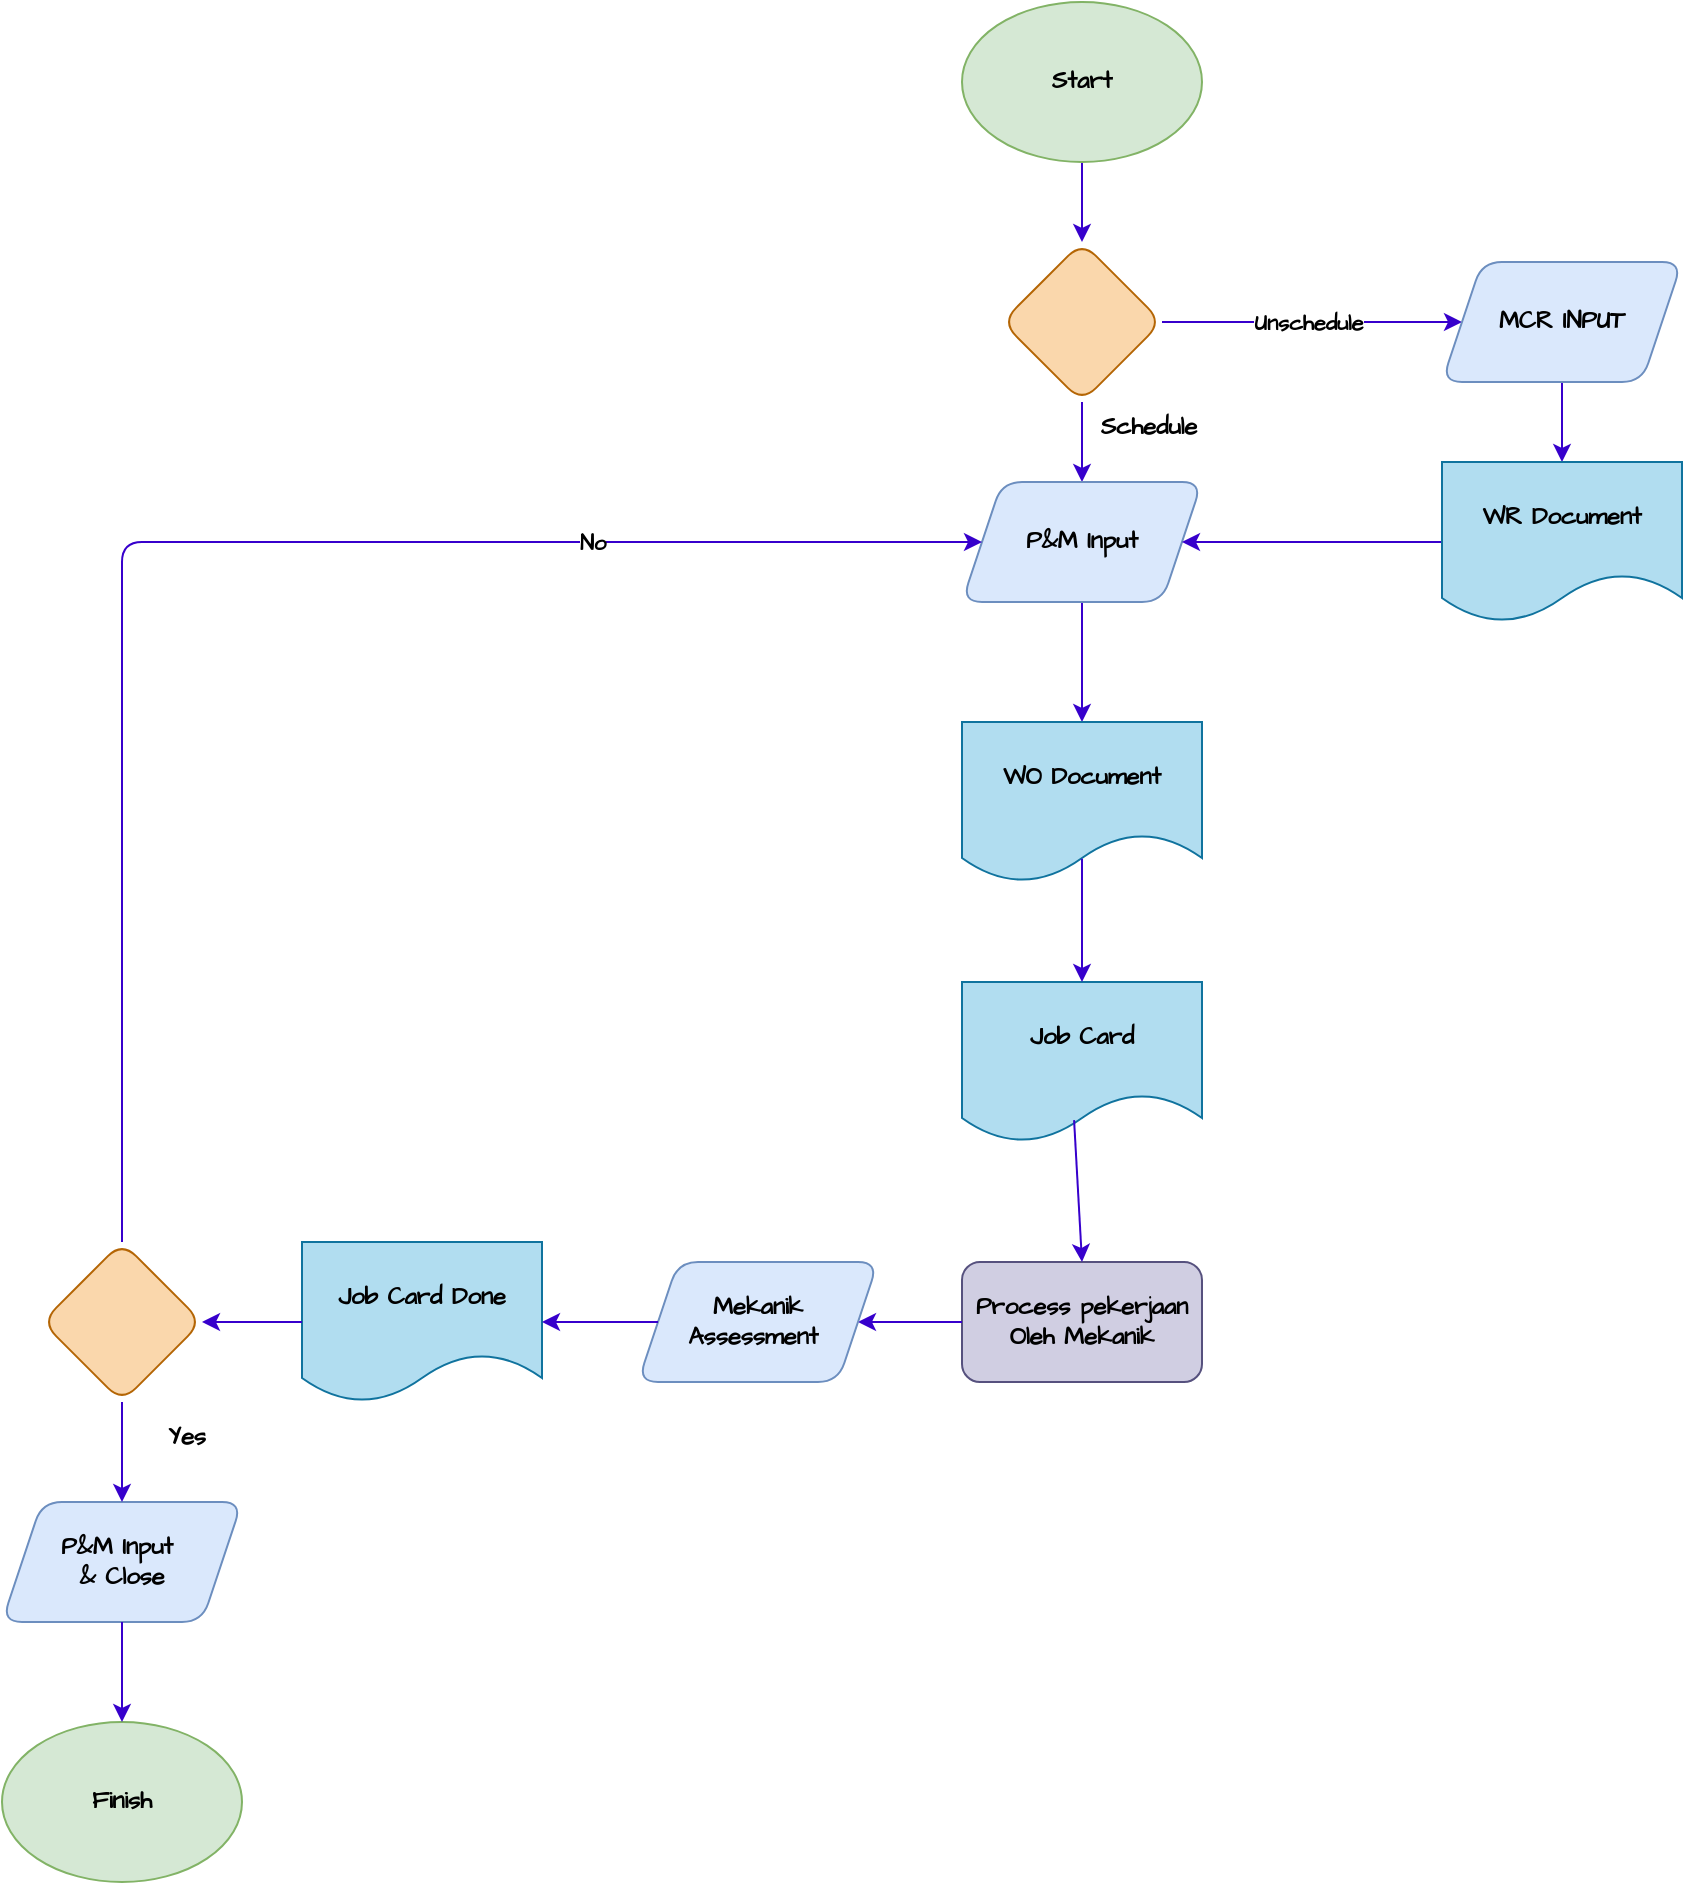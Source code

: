 <mxfile version="24.5.3" type="github">
  <diagram name="Page-1" id="LWq0IveCb88d2H1zGm08">
    <mxGraphModel dx="2637" dy="1093" grid="1" gridSize="10" guides="1" tooltips="1" connect="1" arrows="1" fold="1" page="1" pageScale="1" pageWidth="850" pageHeight="1100" math="0" shadow="0">
      <root>
        <mxCell id="0" />
        <mxCell id="1" parent="0" />
        <mxCell id="c8kV6U6HgZhseYfQ4QGe-10" style="edgeStyle=orthogonalEdgeStyle;rounded=1;hachureGap=4;orthogonalLoop=1;jettySize=auto;html=1;exitX=0.5;exitY=1;exitDx=0;exitDy=0;entryX=0.5;entryY=0;entryDx=0;entryDy=0;fontFamily=Architects Daughter;fontSource=https%3A%2F%2Ffonts.googleapis.com%2Fcss%3Ffamily%3DArchitects%2BDaughter;fillColor=#6a00ff;strokeColor=#3700CC;" parent="1" source="c8kV6U6HgZhseYfQ4QGe-1" target="c8kV6U6HgZhseYfQ4QGe-2" edge="1">
          <mxGeometry relative="1" as="geometry" />
        </mxCell>
        <mxCell id="c8kV6U6HgZhseYfQ4QGe-1" value="&lt;b&gt;Start&lt;/b&gt;" style="ellipse;whiteSpace=wrap;html=1;hachureGap=4;fontFamily=Architects Daughter;fontSource=https%3A%2F%2Ffonts.googleapis.com%2Fcss%3Ffamily%3DArchitects%2BDaughter;fillColor=#d5e8d4;strokeColor=#82b366;rounded=1;" parent="1" vertex="1">
          <mxGeometry x="340" y="40" width="120" height="80" as="geometry" />
        </mxCell>
        <mxCell id="c8kV6U6HgZhseYfQ4QGe-11" style="edgeStyle=orthogonalEdgeStyle;rounded=1;hachureGap=4;orthogonalLoop=1;jettySize=auto;html=1;exitX=1;exitY=0.5;exitDx=0;exitDy=0;entryX=0;entryY=0.5;entryDx=0;entryDy=0;fontFamily=Architects Daughter;fontSource=https%3A%2F%2Ffonts.googleapis.com%2Fcss%3Ffamily%3DArchitects%2BDaughter;fillColor=#6a00ff;strokeColor=#3700CC;" parent="1" source="c8kV6U6HgZhseYfQ4QGe-2" target="c8kV6U6HgZhseYfQ4QGe-4" edge="1">
          <mxGeometry relative="1" as="geometry" />
        </mxCell>
        <mxCell id="c8kV6U6HgZhseYfQ4QGe-28" value="&lt;b&gt;Unschedule&lt;/b&gt;" style="edgeLabel;html=1;align=center;verticalAlign=middle;resizable=0;points=[];hachureGap=4;fontFamily=Architects Daughter;fontSource=https%3A%2F%2Ffonts.googleapis.com%2Fcss%3Ffamily%3DArchitects%2BDaughter;rounded=1;" parent="c8kV6U6HgZhseYfQ4QGe-11" vertex="1" connectable="0">
          <mxGeometry x="-0.347" y="-3" relative="1" as="geometry">
            <mxPoint x="24" y="-3" as="offset" />
          </mxGeometry>
        </mxCell>
        <mxCell id="c8kV6U6HgZhseYfQ4QGe-13" style="edgeStyle=orthogonalEdgeStyle;rounded=1;hachureGap=4;orthogonalLoop=1;jettySize=auto;html=1;exitX=0.5;exitY=1;exitDx=0;exitDy=0;entryX=0.5;entryY=0;entryDx=0;entryDy=0;fontFamily=Architects Daughter;fontSource=https%3A%2F%2Ffonts.googleapis.com%2Fcss%3Ffamily%3DArchitects%2BDaughter;fillColor=#6a00ff;strokeColor=#3700CC;" parent="1" source="c8kV6U6HgZhseYfQ4QGe-2" target="c8kV6U6HgZhseYfQ4QGe-5" edge="1">
          <mxGeometry relative="1" as="geometry" />
        </mxCell>
        <mxCell id="c8kV6U6HgZhseYfQ4QGe-2" value="" style="rhombus;whiteSpace=wrap;html=1;hachureGap=4;fontFamily=Architects Daughter;fontSource=https%3A%2F%2Ffonts.googleapis.com%2Fcss%3Ffamily%3DArchitects%2BDaughter;fillColor=#fad7ac;strokeColor=#b46504;rounded=1;" parent="1" vertex="1">
          <mxGeometry x="360" y="160" width="80" height="80" as="geometry" />
        </mxCell>
        <mxCell id="c8kV6U6HgZhseYfQ4QGe-3" value="&lt;b&gt;Process pekerjaan Oleh Mekanik&lt;/b&gt;" style="rounded=1;whiteSpace=wrap;html=1;hachureGap=4;fontFamily=Architects Daughter;fontSource=https%3A%2F%2Ffonts.googleapis.com%2Fcss%3Ffamily%3DArchitects%2BDaughter;fillColor=#d0cee2;strokeColor=#56517e;" parent="1" vertex="1">
          <mxGeometry x="340" y="670" width="120" height="60" as="geometry" />
        </mxCell>
        <mxCell id="c8kV6U6HgZhseYfQ4QGe-15" style="edgeStyle=orthogonalEdgeStyle;rounded=1;hachureGap=4;orthogonalLoop=1;jettySize=auto;html=1;exitX=0.5;exitY=1;exitDx=0;exitDy=0;entryX=0.5;entryY=0;entryDx=0;entryDy=0;fontFamily=Architects Daughter;fontSource=https%3A%2F%2Ffonts.googleapis.com%2Fcss%3Ffamily%3DArchitects%2BDaughter;fillColor=#6a00ff;strokeColor=#3700CC;" parent="1" source="c8kV6U6HgZhseYfQ4QGe-4" target="c8kV6U6HgZhseYfQ4QGe-6" edge="1">
          <mxGeometry relative="1" as="geometry" />
        </mxCell>
        <mxCell id="c8kV6U6HgZhseYfQ4QGe-4" value="&lt;b&gt;MCR INPUT&lt;/b&gt;" style="shape=parallelogram;perimeter=parallelogramPerimeter;whiteSpace=wrap;html=1;fixedSize=1;hachureGap=4;fontFamily=Architects Daughter;fontSource=https%3A%2F%2Ffonts.googleapis.com%2Fcss%3Ffamily%3DArchitects%2BDaughter;fillColor=#dae8fc;strokeColor=#6c8ebf;rounded=1;" parent="1" vertex="1">
          <mxGeometry x="580" y="170" width="120" height="60" as="geometry" />
        </mxCell>
        <mxCell id="c8kV6U6HgZhseYfQ4QGe-17" style="edgeStyle=orthogonalEdgeStyle;rounded=1;hachureGap=4;orthogonalLoop=1;jettySize=auto;html=1;exitX=0.5;exitY=1;exitDx=0;exitDy=0;entryX=0.5;entryY=0;entryDx=0;entryDy=0;fontFamily=Architects Daughter;fontSource=https%3A%2F%2Ffonts.googleapis.com%2Fcss%3Ffamily%3DArchitects%2BDaughter;fillColor=#6a00ff;strokeColor=#3700CC;" parent="1" source="c8kV6U6HgZhseYfQ4QGe-5" target="c8kV6U6HgZhseYfQ4QGe-7" edge="1">
          <mxGeometry relative="1" as="geometry" />
        </mxCell>
        <mxCell id="c8kV6U6HgZhseYfQ4QGe-5" value="&lt;b&gt;P&amp;amp;M Input&lt;/b&gt;" style="shape=parallelogram;perimeter=parallelogramPerimeter;whiteSpace=wrap;html=1;fixedSize=1;hachureGap=4;fontFamily=Architects Daughter;fontSource=https%3A%2F%2Ffonts.googleapis.com%2Fcss%3Ffamily%3DArchitects%2BDaughter;fillColor=#dae8fc;strokeColor=#6c8ebf;rounded=1;" parent="1" vertex="1">
          <mxGeometry x="340" y="280" width="120" height="60" as="geometry" />
        </mxCell>
        <mxCell id="c8kV6U6HgZhseYfQ4QGe-16" style="edgeStyle=orthogonalEdgeStyle;rounded=1;hachureGap=4;orthogonalLoop=1;jettySize=auto;html=1;exitX=0;exitY=0.5;exitDx=0;exitDy=0;entryX=1;entryY=0.5;entryDx=0;entryDy=0;fontFamily=Architects Daughter;fontSource=https%3A%2F%2Ffonts.googleapis.com%2Fcss%3Ffamily%3DArchitects%2BDaughter;fillColor=#6a00ff;strokeColor=#3700CC;" parent="1" source="c8kV6U6HgZhseYfQ4QGe-6" target="c8kV6U6HgZhseYfQ4QGe-5" edge="1">
          <mxGeometry relative="1" as="geometry" />
        </mxCell>
        <mxCell id="c8kV6U6HgZhseYfQ4QGe-6" value="&lt;b&gt;WR Document&lt;/b&gt;" style="shape=document;whiteSpace=wrap;html=1;boundedLbl=1;hachureGap=4;fontFamily=Architects Daughter;fontSource=https%3A%2F%2Ffonts.googleapis.com%2Fcss%3Ffamily%3DArchitects%2BDaughter;fillColor=#b1ddf0;strokeColor=#10739e;rounded=1;" parent="1" vertex="1">
          <mxGeometry x="580" y="270" width="120" height="80" as="geometry" />
        </mxCell>
        <mxCell id="c8kV6U6HgZhseYfQ4QGe-7" value="&lt;b&gt;WO Document&lt;/b&gt;" style="shape=document;whiteSpace=wrap;html=1;boundedLbl=1;hachureGap=4;fontFamily=Architects Daughter;fontSource=https%3A%2F%2Ffonts.googleapis.com%2Fcss%3Ffamily%3DArchitects%2BDaughter;fillColor=#b1ddf0;strokeColor=#10739e;rounded=1;" parent="1" vertex="1">
          <mxGeometry x="340" y="400" width="120" height="80" as="geometry" />
        </mxCell>
        <mxCell id="c8kV6U6HgZhseYfQ4QGe-8" value="&lt;b&gt;Job Card&lt;/b&gt;" style="shape=document;whiteSpace=wrap;html=1;boundedLbl=1;hachureGap=4;fontFamily=Architects Daughter;fontSource=https%3A%2F%2Ffonts.googleapis.com%2Fcss%3Ffamily%3DArchitects%2BDaughter;fillColor=#b1ddf0;strokeColor=#10739e;rounded=1;" parent="1" vertex="1">
          <mxGeometry x="340" y="530" width="120" height="80" as="geometry" />
        </mxCell>
        <mxCell id="c8kV6U6HgZhseYfQ4QGe-27" style="edgeStyle=orthogonalEdgeStyle;rounded=1;hachureGap=4;orthogonalLoop=1;jettySize=auto;html=1;entryX=0;entryY=0.5;entryDx=0;entryDy=0;fontFamily=Architects Daughter;fontSource=https%3A%2F%2Ffonts.googleapis.com%2Fcss%3Ffamily%3DArchitects%2BDaughter;fillColor=#6a00ff;strokeColor=#3700CC;fontStyle=1;exitX=0.5;exitY=0;exitDx=0;exitDy=0;" parent="1" source="c8kV6U6HgZhseYfQ4QGe-9" target="c8kV6U6HgZhseYfQ4QGe-5" edge="1">
          <mxGeometry relative="1" as="geometry">
            <Array as="points">
              <mxPoint x="-80" y="310" />
            </Array>
            <mxPoint x="-80" y="650" as="sourcePoint" />
            <mxPoint x="20" y="300" as="targetPoint" />
          </mxGeometry>
        </mxCell>
        <mxCell id="c8kV6U6HgZhseYfQ4QGe-31" value="No" style="edgeLabel;html=1;align=center;verticalAlign=middle;resizable=0;points=[];hachureGap=4;fontFamily=Architects Daughter;fontSource=https%3A%2F%2Ffonts.googleapis.com%2Fcss%3Ffamily%3DArchitects%2BDaughter;fontStyle=1;rounded=1;" parent="c8kV6U6HgZhseYfQ4QGe-27" vertex="1" connectable="0">
          <mxGeometry x="0.722" relative="1" as="geometry">
            <mxPoint x="-87" as="offset" />
          </mxGeometry>
        </mxCell>
        <mxCell id="c8kV6U6HgZhseYfQ4QGe-9" value="" style="rhombus;whiteSpace=wrap;html=1;hachureGap=4;fontFamily=Architects Daughter;fontSource=https%3A%2F%2Ffonts.googleapis.com%2Fcss%3Ffamily%3DArchitects%2BDaughter;fillColor=#fad7ac;strokeColor=#b46504;rounded=1;" parent="1" vertex="1">
          <mxGeometry x="-120" y="660" width="80" height="80" as="geometry" />
        </mxCell>
        <mxCell id="c8kV6U6HgZhseYfQ4QGe-20" value="" style="endArrow=classic;html=1;rounded=1;hachureGap=4;fontFamily=Architects Daughter;fontSource=https%3A%2F%2Ffonts.googleapis.com%2Fcss%3Ffamily%3DArchitects%2BDaughter;exitX=0.467;exitY=0.863;exitDx=0;exitDy=0;exitPerimeter=0;entryX=0.5;entryY=0;entryDx=0;entryDy=0;fillColor=#6a00ff;strokeColor=#3700CC;" parent="1" source="c8kV6U6HgZhseYfQ4QGe-8" target="c8kV6U6HgZhseYfQ4QGe-3" edge="1">
          <mxGeometry width="50" height="50" relative="1" as="geometry">
            <mxPoint x="430" y="610" as="sourcePoint" />
            <mxPoint x="480" y="560" as="targetPoint" />
          </mxGeometry>
        </mxCell>
        <mxCell id="c8kV6U6HgZhseYfQ4QGe-21" value="" style="endArrow=classic;html=1;rounded=1;hachureGap=4;fontFamily=Architects Daughter;fontSource=https%3A%2F%2Ffonts.googleapis.com%2Fcss%3Ffamily%3DArchitects%2BDaughter;exitX=0.5;exitY=0.854;exitDx=0;exitDy=0;exitPerimeter=0;entryX=0.5;entryY=0;entryDx=0;entryDy=0;fillColor=#6a00ff;strokeColor=#3700CC;" parent="1" source="c8kV6U6HgZhseYfQ4QGe-7" target="c8kV6U6HgZhseYfQ4QGe-8" edge="1">
          <mxGeometry width="50" height="50" relative="1" as="geometry">
            <mxPoint x="430" y="610" as="sourcePoint" />
            <mxPoint x="480" y="560" as="targetPoint" />
          </mxGeometry>
        </mxCell>
        <mxCell id="c8kV6U6HgZhseYfQ4QGe-25" value="&lt;b&gt;Finish&lt;/b&gt;" style="ellipse;whiteSpace=wrap;html=1;hachureGap=4;fontFamily=Architects Daughter;fontSource=https%3A%2F%2Ffonts.googleapis.com%2Fcss%3Ffamily%3DArchitects%2BDaughter;fillColor=#d5e8d4;strokeColor=#82b366;rounded=1;" parent="1" vertex="1">
          <mxGeometry x="-140" y="900" width="120" height="80" as="geometry" />
        </mxCell>
        <mxCell id="c8kV6U6HgZhseYfQ4QGe-29" value="&lt;b&gt;Schedule&lt;/b&gt;" style="text;html=1;align=center;verticalAlign=middle;resizable=0;points=[];autosize=1;strokeColor=none;fillColor=none;fontFamily=Architects Daughter;fontSource=https%3A%2F%2Ffonts.googleapis.com%2Fcss%3Ffamily%3DArchitects%2BDaughter;rounded=1;" parent="1" vertex="1">
          <mxGeometry x="398" y="238" width="70" height="30" as="geometry" />
        </mxCell>
        <mxCell id="c8kV6U6HgZhseYfQ4QGe-30" value="&lt;b&gt;Yes&lt;/b&gt;" style="text;html=1;align=center;verticalAlign=middle;resizable=0;points=[];autosize=1;strokeColor=none;fillColor=none;fontFamily=Architects Daughter;fontSource=https%3A%2F%2Ffonts.googleapis.com%2Fcss%3Ffamily%3DArchitects%2BDaughter;rounded=1;" parent="1" vertex="1">
          <mxGeometry x="-68" y="743" width="40" height="30" as="geometry" />
        </mxCell>
        <mxCell id="DyG32sUl0UlcribBIAUJ-1" value="&lt;b&gt;Job Card Done&lt;/b&gt;" style="shape=document;whiteSpace=wrap;html=1;boundedLbl=1;hachureGap=4;fontFamily=Architects Daughter;fontSource=https%3A%2F%2Ffonts.googleapis.com%2Fcss%3Ffamily%3DArchitects%2BDaughter;fillColor=#b1ddf0;strokeColor=#10739e;rounded=1;" vertex="1" parent="1">
          <mxGeometry x="10" y="660" width="120" height="80" as="geometry" />
        </mxCell>
        <mxCell id="DyG32sUl0UlcribBIAUJ-2" style="edgeStyle=orthogonalEdgeStyle;rounded=1;hachureGap=4;orthogonalLoop=1;jettySize=auto;html=1;exitX=0;exitY=0.5;exitDx=0;exitDy=0;fontFamily=Architects Daughter;fontSource=https%3A%2F%2Ffonts.googleapis.com%2Fcss%3Ffamily%3DArchitects%2BDaughter;fillColor=#6a00ff;strokeColor=#3700CC;entryX=1;entryY=0.5;entryDx=0;entryDy=0;" edge="1" parent="1" source="c8kV6U6HgZhseYfQ4QGe-3" target="DyG32sUl0UlcribBIAUJ-3">
          <mxGeometry relative="1" as="geometry">
            <mxPoint x="350" y="770" as="sourcePoint" />
            <mxPoint x="300" y="700" as="targetPoint" />
          </mxGeometry>
        </mxCell>
        <mxCell id="DyG32sUl0UlcribBIAUJ-3" value="&lt;b&gt;Mekanik Assessment&amp;nbsp;&lt;/b&gt;" style="shape=parallelogram;perimeter=parallelogramPerimeter;whiteSpace=wrap;html=1;fixedSize=1;hachureGap=4;fontFamily=Architects Daughter;fontSource=https%3A%2F%2Ffonts.googleapis.com%2Fcss%3Ffamily%3DArchitects%2BDaughter;fillColor=#dae8fc;strokeColor=#6c8ebf;rounded=1;" vertex="1" parent="1">
          <mxGeometry x="178" y="670" width="120" height="60" as="geometry" />
        </mxCell>
        <mxCell id="DyG32sUl0UlcribBIAUJ-6" value="&lt;b&gt;P&amp;amp;M Input&amp;nbsp;&lt;/b&gt;&lt;div&gt;&lt;b&gt;&amp;amp; Close&lt;/b&gt;&lt;/div&gt;" style="shape=parallelogram;perimeter=parallelogramPerimeter;whiteSpace=wrap;html=1;fixedSize=1;hachureGap=4;fontFamily=Architects Daughter;fontSource=https%3A%2F%2Ffonts.googleapis.com%2Fcss%3Ffamily%3DArchitects%2BDaughter;fillColor=#dae8fc;strokeColor=#6c8ebf;align=center;rounded=1;" vertex="1" parent="1">
          <mxGeometry x="-140" y="790" width="120" height="60" as="geometry" />
        </mxCell>
        <mxCell id="DyG32sUl0UlcribBIAUJ-10" style="edgeStyle=orthogonalEdgeStyle;rounded=1;hachureGap=4;orthogonalLoop=1;jettySize=auto;html=1;exitX=0;exitY=0.5;exitDx=0;exitDy=0;fontFamily=Architects Daughter;fontSource=https%3A%2F%2Ffonts.googleapis.com%2Fcss%3Ffamily%3DArchitects%2BDaughter;fillColor=#6a00ff;strokeColor=#3700CC;entryX=1;entryY=0.5;entryDx=0;entryDy=0;" edge="1" parent="1" source="DyG32sUl0UlcribBIAUJ-3" target="DyG32sUl0UlcribBIAUJ-1">
          <mxGeometry relative="1" as="geometry">
            <mxPoint x="350" y="710" as="sourcePoint" />
            <mxPoint x="290" y="710" as="targetPoint" />
          </mxGeometry>
        </mxCell>
        <mxCell id="DyG32sUl0UlcribBIAUJ-11" style="edgeStyle=orthogonalEdgeStyle;rounded=1;hachureGap=4;orthogonalLoop=1;jettySize=auto;html=1;exitX=0;exitY=0.5;exitDx=0;exitDy=0;fontFamily=Architects Daughter;fontSource=https%3A%2F%2Ffonts.googleapis.com%2Fcss%3Ffamily%3DArchitects%2BDaughter;fillColor=#6a00ff;strokeColor=#3700CC;entryX=1;entryY=0.5;entryDx=0;entryDy=0;" edge="1" parent="1" source="DyG32sUl0UlcribBIAUJ-1" target="c8kV6U6HgZhseYfQ4QGe-9">
          <mxGeometry relative="1" as="geometry">
            <mxPoint x="360" y="720" as="sourcePoint" />
            <mxPoint x="300" y="720" as="targetPoint" />
          </mxGeometry>
        </mxCell>
        <mxCell id="DyG32sUl0UlcribBIAUJ-14" value="" style="endArrow=classic;html=1;rounded=1;hachureGap=4;fontFamily=Architects Daughter;fontSource=https%3A%2F%2Ffonts.googleapis.com%2Fcss%3Ffamily%3DArchitects%2BDaughter;exitX=0.5;exitY=1;exitDx=0;exitDy=0;entryX=0.5;entryY=0;entryDx=0;entryDy=0;fillColor=#6a00ff;strokeColor=#3700CC;" edge="1" parent="1" source="c8kV6U6HgZhseYfQ4QGe-9" target="DyG32sUl0UlcribBIAUJ-6">
          <mxGeometry width="50" height="50" relative="1" as="geometry">
            <mxPoint x="406" y="609" as="sourcePoint" />
            <mxPoint x="410" y="680" as="targetPoint" />
          </mxGeometry>
        </mxCell>
        <mxCell id="DyG32sUl0UlcribBIAUJ-15" value="" style="endArrow=classic;html=1;rounded=1;hachureGap=4;fontFamily=Architects Daughter;fontSource=https%3A%2F%2Ffonts.googleapis.com%2Fcss%3Ffamily%3DArchitects%2BDaughter;exitX=0.5;exitY=1;exitDx=0;exitDy=0;entryX=0.5;entryY=0;entryDx=0;entryDy=0;fillColor=#6a00ff;strokeColor=#3700CC;" edge="1" parent="1" source="DyG32sUl0UlcribBIAUJ-6" target="c8kV6U6HgZhseYfQ4QGe-25">
          <mxGeometry width="50" height="50" relative="1" as="geometry">
            <mxPoint x="410" y="478" as="sourcePoint" />
            <mxPoint x="410" y="540" as="targetPoint" />
          </mxGeometry>
        </mxCell>
      </root>
    </mxGraphModel>
  </diagram>
</mxfile>

